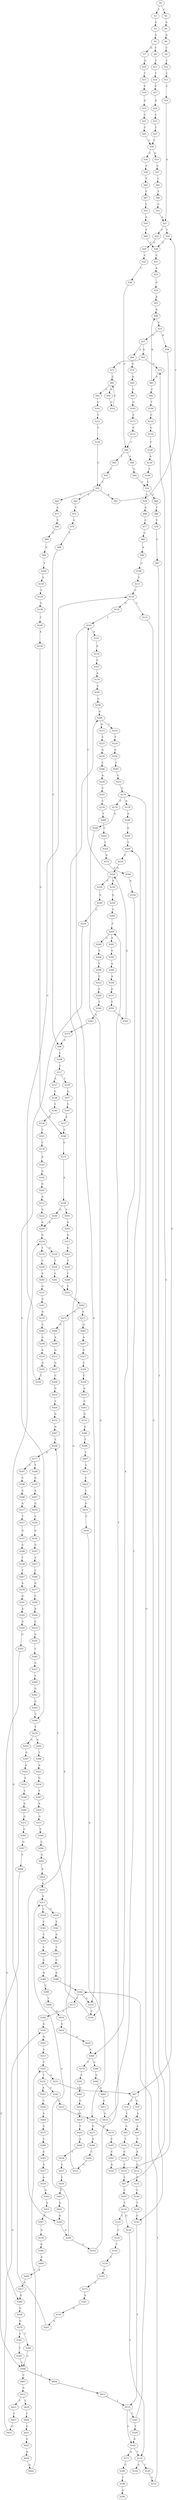 strict digraph  {
	S0 -> S1 [ label = T ];
	S0 -> S2 [ label = C ];
	S1 -> S3 [ label = A ];
	S2 -> S4 [ label = A ];
	S3 -> S5 [ label = G ];
	S4 -> S6 [ label = G ];
	S5 -> S7 [ label = G ];
	S5 -> S8 [ label = T ];
	S6 -> S9 [ label = C ];
	S7 -> S10 [ label = G ];
	S8 -> S11 [ label = T ];
	S9 -> S12 [ label = T ];
	S10 -> S13 [ label = T ];
	S11 -> S14 [ label = T ];
	S12 -> S15 [ label = T ];
	S13 -> S16 [ label = C ];
	S14 -> S17 [ label = C ];
	S15 -> S18 [ label = C ];
	S16 -> S19 [ label = A ];
	S17 -> S20 [ label = A ];
	S18 -> S21 [ label = A ];
	S19 -> S22 [ label = C ];
	S20 -> S23 [ label = C ];
	S21 -> S24 [ label = T ];
	S21 -> S25 [ label = C ];
	S22 -> S26 [ label = T ];
	S23 -> S27 [ label = T ];
	S24 -> S28 [ label = C ];
	S25 -> S29 [ label = G ];
	S26 -> S30 [ label = C ];
	S27 -> S30 [ label = C ];
	S28 -> S31 [ label = C ];
	S29 -> S32 [ label = C ];
	S30 -> S33 [ label = G ];
	S30 -> S34 [ label = C ];
	S31 -> S35 [ label = A ];
	S32 -> S36 [ label = C ];
	S33 -> S37 [ label = C ];
	S34 -> S38 [ label = T ];
	S35 -> S39 [ label = G ];
	S36 -> S40 [ label = C ];
	S37 -> S41 [ label = T ];
	S38 -> S42 [ label = T ];
	S39 -> S43 [ label = A ];
	S40 -> S44 [ label = A ];
	S40 -> S45 [ label = T ];
	S41 -> S46 [ label = T ];
	S42 -> S47 [ label = T ];
	S43 -> S48 [ label = A ];
	S44 -> S49 [ label = T ];
	S45 -> S50 [ label = T ];
	S46 -> S51 [ label = C ];
	S47 -> S52 [ label = C ];
	S48 -> S53 [ label = C ];
	S49 -> S54 [ label = C ];
	S50 -> S55 [ label = C ];
	S51 -> S21 [ label = A ];
	S52 -> S56 [ label = A ];
	S53 -> S57 [ label = C ];
	S53 -> S58 [ label = A ];
	S54 -> S59 [ label = T ];
	S54 -> S60 [ label = G ];
	S55 -> S61 [ label = A ];
	S55 -> S62 [ label = C ];
	S55 -> S63 [ label = G ];
	S56 -> S64 [ label = T ];
	S57 -> S65 [ label = A ];
	S57 -> S66 [ label = G ];
	S58 -> S67 [ label = G ];
	S59 -> S68 [ label = G ];
	S60 -> S69 [ label = T ];
	S61 -> S24 [ label = T ];
	S62 -> S70 [ label = T ];
	S63 -> S71 [ label = A ];
	S64 -> S28 [ label = C ];
	S65 -> S72 [ label = G ];
	S65 -> S73 [ label = C ];
	S66 -> S74 [ label = G ];
	S67 -> S75 [ label = G ];
	S67 -> S76 [ label = C ];
	S68 -> S77 [ label = C ];
	S69 -> S78 [ label = C ];
	S70 -> S79 [ label = G ];
	S71 -> S80 [ label = T ];
	S72 -> S81 [ label = A ];
	S73 -> S82 [ label = C ];
	S74 -> S83 [ label = A ];
	S75 -> S84 [ label = A ];
	S76 -> S85 [ label = C ];
	S77 -> S86 [ label = C ];
	S78 -> S87 [ label = C ];
	S79 -> S88 [ label = T ];
	S80 -> S89 [ label = C ];
	S81 -> S90 [ label = C ];
	S81 -> S48 [ label = A ];
	S82 -> S91 [ label = C ];
	S82 -> S92 [ label = A ];
	S83 -> S93 [ label = C ];
	S84 -> S94 [ label = A ];
	S85 -> S95 [ label = G ];
	S86 -> S96 [ label = A ];
	S87 -> S97 [ label = T ];
	S88 -> S98 [ label = C ];
	S89 -> S99 [ label = G ];
	S90 -> S100 [ label = T ];
	S91 -> S101 [ label = C ];
	S92 -> S102 [ label = C ];
	S93 -> S103 [ label = G ];
	S94 -> S104 [ label = T ];
	S95 -> S105 [ label = T ];
	S96 -> S106 [ label = G ];
	S97 -> S107 [ label = C ];
	S98 -> S108 [ label = C ];
	S99 -> S109 [ label = T ];
	S100 -> S110 [ label = C ];
	S101 -> S111 [ label = T ];
	S102 -> S82 [ label = C ];
	S103 -> S112 [ label = C ];
	S104 -> S113 [ label = A ];
	S105 -> S114 [ label = C ];
	S106 -> S115 [ label = T ];
	S107 -> S116 [ label = T ];
	S108 -> S117 [ label = T ];
	S109 -> S118 [ label = T ];
	S110 -> S119 [ label = C ];
	S111 -> S120 [ label = T ];
	S112 -> S121 [ label = C ];
	S113 -> S122 [ label = G ];
	S114 -> S123 [ label = C ];
	S115 -> S124 [ label = C ];
	S116 -> S125 [ label = T ];
	S116 -> S126 [ label = G ];
	S117 -> S127 [ label = A ];
	S117 -> S128 [ label = T ];
	S118 -> S129 [ label = T ];
	S119 -> S130 [ label = C ];
	S120 -> S55 [ label = C ];
	S121 -> S40 [ label = C ];
	S122 -> S131 [ label = T ];
	S123 -> S97 [ label = T ];
	S124 -> S132 [ label = G ];
	S124 -> S133 [ label = T ];
	S125 -> S134 [ label = C ];
	S126 -> S135 [ label = T ];
	S127 -> S136 [ label = C ];
	S128 -> S137 [ label = G ];
	S129 -> S138 [ label = G ];
	S130 -> S139 [ label = A ];
	S131 -> S140 [ label = C ];
	S132 -> S141 [ label = T ];
	S133 -> S142 [ label = C ];
	S134 -> S143 [ label = T ];
	S135 -> S144 [ label = A ];
	S135 -> S145 [ label = C ];
	S136 -> S146 [ label = T ];
	S137 -> S147 [ label = T ];
	S138 -> S148 [ label = T ];
	S139 -> S149 [ label = T ];
	S140 -> S150 [ label = T ];
	S141 -> S151 [ label = A ];
	S141 -> S152 [ label = G ];
	S142 -> S153 [ label = T ];
	S143 -> S154 [ label = C ];
	S145 -> S155 [ label = G ];
	S146 -> S156 [ label = A ];
	S147 -> S157 [ label = A ];
	S148 -> S158 [ label = A ];
	S149 -> S54 [ label = C ];
	S150 -> S142 [ label = C ];
	S151 -> S159 [ label = A ];
	S152 -> S160 [ label = G ];
	S153 -> S161 [ label = C ];
	S153 -> S162 [ label = G ];
	S154 -> S163 [ label = G ];
	S155 -> S164 [ label = T ];
	S156 -> S165 [ label = C ];
	S157 -> S166 [ label = G ];
	S158 -> S166 [ label = G ];
	S159 -> S167 [ label = G ];
	S160 -> S168 [ label = T ];
	S161 -> S169 [ label = T ];
	S161 -> S170 [ label = G ];
	S162 -> S171 [ label = A ];
	S162 -> S135 [ label = T ];
	S163 -> S172 [ label = G ];
	S164 -> S173 [ label = C ];
	S164 -> S152 [ label = G ];
	S165 -> S174 [ label = C ];
	S166 -> S175 [ label = G ];
	S167 -> S176 [ label = A ];
	S168 -> S177 [ label = A ];
	S169 -> S162 [ label = G ];
	S170 -> S178 [ label = A ];
	S170 -> S179 [ label = T ];
	S171 -> S180 [ label = G ];
	S172 -> S181 [ label = A ];
	S173 -> S182 [ label = G ];
	S174 -> S183 [ label = A ];
	S175 -> S184 [ label = A ];
	S176 -> S185 [ label = C ];
	S177 -> S186 [ label = T ];
	S177 -> S187 [ label = C ];
	S178 -> S188 [ label = A ];
	S179 -> S189 [ label = G ];
	S180 -> S190 [ label = T ];
	S181 -> S191 [ label = G ];
	S182 -> S192 [ label = G ];
	S183 -> S193 [ label = G ];
	S184 -> S194 [ label = G ];
	S184 -> S195 [ label = A ];
	S185 -> S196 [ label = G ];
	S186 -> S197 [ label = G ];
	S187 -> S198 [ label = C ];
	S188 -> S199 [ label = G ];
	S189 -> S160 [ label = G ];
	S190 -> S200 [ label = A ];
	S191 -> S201 [ label = A ];
	S192 -> S202 [ label = A ];
	S193 -> S203 [ label = G ];
	S194 -> S204 [ label = A ];
	S195 -> S205 [ label = A ];
	S196 -> S206 [ label = G ];
	S197 -> S207 [ label = A ];
	S198 -> S208 [ label = G ];
	S199 -> S209 [ label = T ];
	S201 -> S210 [ label = G ];
	S202 -> S211 [ label = A ];
	S203 -> S212 [ label = A ];
	S204 -> S210 [ label = G ];
	S205 -> S213 [ label = G ];
	S206 -> S214 [ label = C ];
	S206 -> S215 [ label = A ];
	S207 -> S216 [ label = G ];
	S208 -> S217 [ label = G ];
	S209 -> S218 [ label = C ];
	S210 -> S219 [ label = T ];
	S210 -> S220 [ label = G ];
	S211 -> S221 [ label = C ];
	S212 -> S222 [ label = G ];
	S213 -> S223 [ label = G ];
	S214 -> S224 [ label = T ];
	S215 -> S225 [ label = C ];
	S216 -> S226 [ label = C ];
	S217 -> S227 [ label = T ];
	S218 -> S228 [ label = G ];
	S219 -> S229 [ label = C ];
	S220 -> S230 [ label = T ];
	S221 -> S231 [ label = A ];
	S221 -> S232 [ label = T ];
	S222 -> S204 [ label = A ];
	S223 -> S233 [ label = T ];
	S224 -> S234 [ label = C ];
	S225 -> S235 [ label = A ];
	S226 -> S236 [ label = G ];
	S227 -> S237 [ label = G ];
	S228 -> S238 [ label = C ];
	S228 -> S141 [ label = T ];
	S228 -> S239 [ label = A ];
	S229 -> S240 [ label = A ];
	S230 -> S241 [ label = C ];
	S231 -> S67 [ label = G ];
	S232 -> S242 [ label = G ];
	S232 -> S243 [ label = A ];
	S233 -> S244 [ label = C ];
	S234 -> S245 [ label = T ];
	S235 -> S246 [ label = C ];
	S236 -> S247 [ label = G ];
	S237 -> S248 [ label = G ];
	S238 -> S249 [ label = G ];
	S239 -> S250 [ label = G ];
	S240 -> S251 [ label = G ];
	S241 -> S252 [ label = C ];
	S242 -> S253 [ label = C ];
	S243 -> S254 [ label = C ];
	S244 -> S252 [ label = C ];
	S245 -> S255 [ label = C ];
	S246 -> S256 [ label = A ];
	S247 -> S257 [ label = T ];
	S248 -> S258 [ label = T ];
	S249 -> S259 [ label = G ];
	S250 -> S260 [ label = G ];
	S251 -> S261 [ label = G ];
	S252 -> S262 [ label = C ];
	S253 -> S263 [ label = A ];
	S254 -> S264 [ label = A ];
	S255 -> S170 [ label = G ];
	S256 -> S265 [ label = C ];
	S257 -> S266 [ label = C ];
	S258 -> S267 [ label = T ];
	S259 -> S268 [ label = C ];
	S260 -> S269 [ label = T ];
	S261 -> S270 [ label = A ];
	S262 -> S271 [ label = A ];
	S262 -> S272 [ label = G ];
	S263 -> S273 [ label = G ];
	S263 -> S274 [ label = A ];
	S264 -> S275 [ label = A ];
	S265 -> S276 [ label = C ];
	S266 -> S277 [ label = G ];
	S267 -> S278 [ label = A ];
	S268 -> S279 [ label = T ];
	S269 -> S280 [ label = G ];
	S269 -> S281 [ label = A ];
	S270 -> S282 [ label = C ];
	S271 -> S283 [ label = G ];
	S272 -> S284 [ label = G ];
	S272 -> S285 [ label = A ];
	S273 -> S286 [ label = A ];
	S274 -> S287 [ label = C ];
	S275 -> S288 [ label = C ];
	S276 -> S289 [ label = T ];
	S277 -> S290 [ label = C ];
	S278 -> S291 [ label = G ];
	S279 -> S292 [ label = A ];
	S279 -> S293 [ label = G ];
	S280 -> S294 [ label = T ];
	S281 -> S295 [ label = T ];
	S282 -> S296 [ label = C ];
	S283 -> S297 [ label = A ];
	S284 -> S298 [ label = A ];
	S285 -> S299 [ label = A ];
	S286 -> S300 [ label = C ];
	S287 -> S301 [ label = C ];
	S288 -> S302 [ label = G ];
	S289 -> S303 [ label = C ];
	S290 -> S304 [ label = A ];
	S291 -> S305 [ label = A ];
	S292 -> S306 [ label = T ];
	S293 -> S307 [ label = G ];
	S294 -> S308 [ label = C ];
	S295 -> S309 [ label = A ];
	S296 -> S310 [ label = A ];
	S297 -> S311 [ label = G ];
	S298 -> S312 [ label = G ];
	S299 -> S313 [ label = A ];
	S299 -> S314 [ label = G ];
	S300 -> S315 [ label = G ];
	S301 -> S316 [ label = A ];
	S302 -> S317 [ label = A ];
	S303 -> S318 [ label = T ];
	S304 -> S319 [ label = C ];
	S305 -> S320 [ label = A ];
	S306 -> S321 [ label = A ];
	S307 -> S322 [ label = A ];
	S308 -> S323 [ label = C ];
	S309 -> S324 [ label = A ];
	S310 -> S325 [ label = G ];
	S311 -> S326 [ label = C ];
	S312 -> S327 [ label = G ];
	S313 -> S328 [ label = G ];
	S313 -> S329 [ label = C ];
	S314 -> S209 [ label = T ];
	S315 -> S206 [ label = G ];
	S316 -> S72 [ label = G ];
	S317 -> S330 [ label = A ];
	S318 -> S331 [ label = A ];
	S319 -> S332 [ label = G ];
	S320 -> S333 [ label = G ];
	S321 -> S334 [ label = G ];
	S322 -> S335 [ label = A ];
	S323 -> S336 [ label = C ];
	S324 -> S337 [ label = G ];
	S325 -> S338 [ label = T ];
	S326 -> S339 [ label = C ];
	S327 -> S340 [ label = C ];
	S328 -> S341 [ label = T ];
	S329 -> S342 [ label = C ];
	S330 -> S343 [ label = A ];
	S331 -> S344 [ label = G ];
	S332 -> S345 [ label = C ];
	S333 -> S346 [ label = G ];
	S334 -> S347 [ label = T ];
	S335 -> S348 [ label = T ];
	S336 -> S349 [ label = T ];
	S337 -> S350 [ label = T ];
	S338 -> S124 [ label = C ];
	S339 -> S351 [ label = A ];
	S340 -> S352 [ label = G ];
	S341 -> S353 [ label = G ];
	S342 -> S354 [ label = C ];
	S343 -> S355 [ label = A ];
	S344 -> S356 [ label = A ];
	S345 -> S357 [ label = G ];
	S346 -> S358 [ label = G ];
	S347 -> S359 [ label = A ];
	S348 -> S360 [ label = G ];
	S349 -> S361 [ label = G ];
	S350 -> S362 [ label = C ];
	S351 -> S363 [ label = C ];
	S352 -> S364 [ label = T ];
	S353 -> S365 [ label = T ];
	S354 -> S366 [ label = C ];
	S355 -> S367 [ label = C ];
	S356 -> S368 [ label = A ];
	S357 -> S369 [ label = C ];
	S358 -> S370 [ label = G ];
	S359 -> S371 [ label = G ];
	S360 -> S372 [ label = G ];
	S361 -> S373 [ label = T ];
	S362 -> S228 [ label = G ];
	S363 -> S374 [ label = G ];
	S364 -> S375 [ label = G ];
	S365 -> S376 [ label = C ];
	S366 -> S377 [ label = G ];
	S367 -> S378 [ label = A ];
	S368 -> S379 [ label = T ];
	S368 -> S380 [ label = C ];
	S369 -> S381 [ label = G ];
	S370 -> S382 [ label = T ];
	S370 -> S383 [ label = G ];
	S371 -> S384 [ label = C ];
	S372 -> S385 [ label = G ];
	S373 -> S98 [ label = C ];
	S374 -> S386 [ label = G ];
	S375 -> S387 [ label = G ];
	S376 -> S388 [ label = G ];
	S377 -> S389 [ label = A ];
	S378 -> S390 [ label = G ];
	S379 -> S391 [ label = C ];
	S380 -> S392 [ label = G ];
	S381 -> S393 [ label = G ];
	S382 -> S394 [ label = C ];
	S383 -> S395 [ label = T ];
	S384 -> S396 [ label = C ];
	S385 -> S397 [ label = G ];
	S386 -> S398 [ label = T ];
	S387 -> S168 [ label = T ];
	S388 -> S164 [ label = T ];
	S389 -> S399 [ label = C ];
	S390 -> S400 [ label = A ];
	S391 -> S401 [ label = G ];
	S392 -> S402 [ label = A ];
	S393 -> S268 [ label = C ];
	S394 -> S403 [ label = C ];
	S394 -> S404 [ label = T ];
	S395 -> S394 [ label = C ];
	S396 -> S405 [ label = G ];
	S397 -> S406 [ label = T ];
	S398 -> S407 [ label = T ];
	S399 -> S408 [ label = T ];
	S400 -> S409 [ label = A ];
	S401 -> S410 [ label = G ];
	S402 -> S411 [ label = G ];
	S403 -> S412 [ label = G ];
	S404 -> S413 [ label = C ];
	S405 -> S414 [ label = A ];
	S406 -> S394 [ label = C ];
	S407 -> S415 [ label = A ];
	S408 -> S416 [ label = A ];
	S409 -> S417 [ label = G ];
	S410 -> S418 [ label = G ];
	S411 -> S419 [ label = G ];
	S412 -> S420 [ label = C ];
	S412 -> S421 [ label = T ];
	S413 -> S153 [ label = T ];
	S414 -> S422 [ label = A ];
	S415 -> S423 [ label = C ];
	S416 -> S424 [ label = G ];
	S417 -> S346 [ label = G ];
	S418 -> S425 [ label = T ];
	S419 -> S269 [ label = T ];
	S420 -> S426 [ label = C ];
	S421 -> S427 [ label = C ];
	S422 -> S313 [ label = A ];
	S423 -> S428 [ label = T ];
	S424 -> S429 [ label = A ];
	S425 -> S430 [ label = A ];
	S426 -> S431 [ label = G ];
	S427 -> S432 [ label = G ];
	S428 -> S433 [ label = G ];
	S429 -> S368 [ label = A ];
	S430 -> S434 [ label = T ];
	S431 -> S435 [ label = G ];
	S432 -> S192 [ label = G ];
	S433 -> S436 [ label = C ];
	S434 -> S437 [ label = C ];
	S435 -> S438 [ label = A ];
	S436 -> S263 [ label = A ];
	S437 -> S439 [ label = C ];
	S438 -> S440 [ label = A ];
	S439 -> S441 [ label = C ];
	S440 -> S221 [ label = C ];
	S441 -> S442 [ label = G ];
	S442 -> S285 [ label = A ];
}
